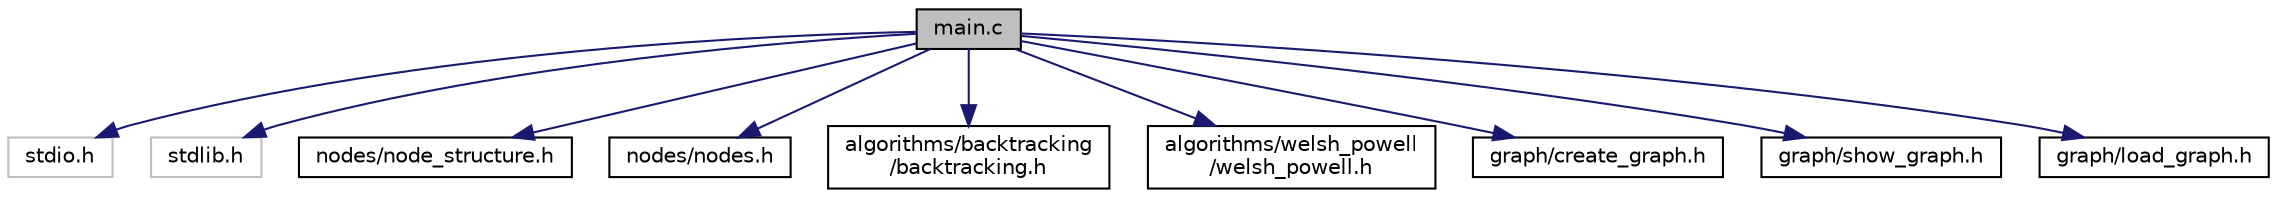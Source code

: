 digraph "main.c"
{
  edge [fontname="Helvetica",fontsize="10",labelfontname="Helvetica",labelfontsize="10"];
  node [fontname="Helvetica",fontsize="10",shape=record];
  Node1 [label="main.c",height=0.2,width=0.4,color="black", fillcolor="grey75", style="filled", fontcolor="black"];
  Node1 -> Node2 [color="midnightblue",fontsize="10",style="solid",fontname="Helvetica"];
  Node2 [label="stdio.h",height=0.2,width=0.4,color="grey75", fillcolor="white", style="filled"];
  Node1 -> Node3 [color="midnightblue",fontsize="10",style="solid",fontname="Helvetica"];
  Node3 [label="stdlib.h",height=0.2,width=0.4,color="grey75", fillcolor="white", style="filled"];
  Node1 -> Node4 [color="midnightblue",fontsize="10",style="solid",fontname="Helvetica"];
  Node4 [label="nodes/node_structure.h",height=0.2,width=0.4,color="black", fillcolor="white", style="filled",URL="$node__structure_8h.html",tooltip="C library with node structure details. "];
  Node1 -> Node5 [color="midnightblue",fontsize="10",style="solid",fontname="Helvetica"];
  Node5 [label="nodes/nodes.h",height=0.2,width=0.4,color="black", fillcolor="white", style="filled",URL="$nodes_8h.html",tooltip="C library for manipulation with graph nodes. "];
  Node1 -> Node6 [color="midnightblue",fontsize="10",style="solid",fontname="Helvetica"];
  Node6 [label="algorithms/backtracking\l/backtracking.h",height=0.2,width=0.4,color="black", fillcolor="white", style="filled",URL="$backtracking_8h.html"];
  Node1 -> Node7 [color="midnightblue",fontsize="10",style="solid",fontname="Helvetica"];
  Node7 [label="algorithms/welsh_powell\l/welsh_powell.h",height=0.2,width=0.4,color="black", fillcolor="white", style="filled",URL="$welsh__powell_8h.html"];
  Node1 -> Node8 [color="midnightblue",fontsize="10",style="solid",fontname="Helvetica"];
  Node8 [label="graph/create_graph.h",height=0.2,width=0.4,color="black", fillcolor="white", style="filled",URL="$create__graph_8h.html"];
  Node1 -> Node9 [color="midnightblue",fontsize="10",style="solid",fontname="Helvetica"];
  Node9 [label="graph/show_graph.h",height=0.2,width=0.4,color="black", fillcolor="white", style="filled",URL="$show__graph_8h.html"];
  Node1 -> Node10 [color="midnightblue",fontsize="10",style="solid",fontname="Helvetica"];
  Node10 [label="graph/load_graph.h",height=0.2,width=0.4,color="black", fillcolor="white", style="filled",URL="$load__graph_8h.html"];
}
